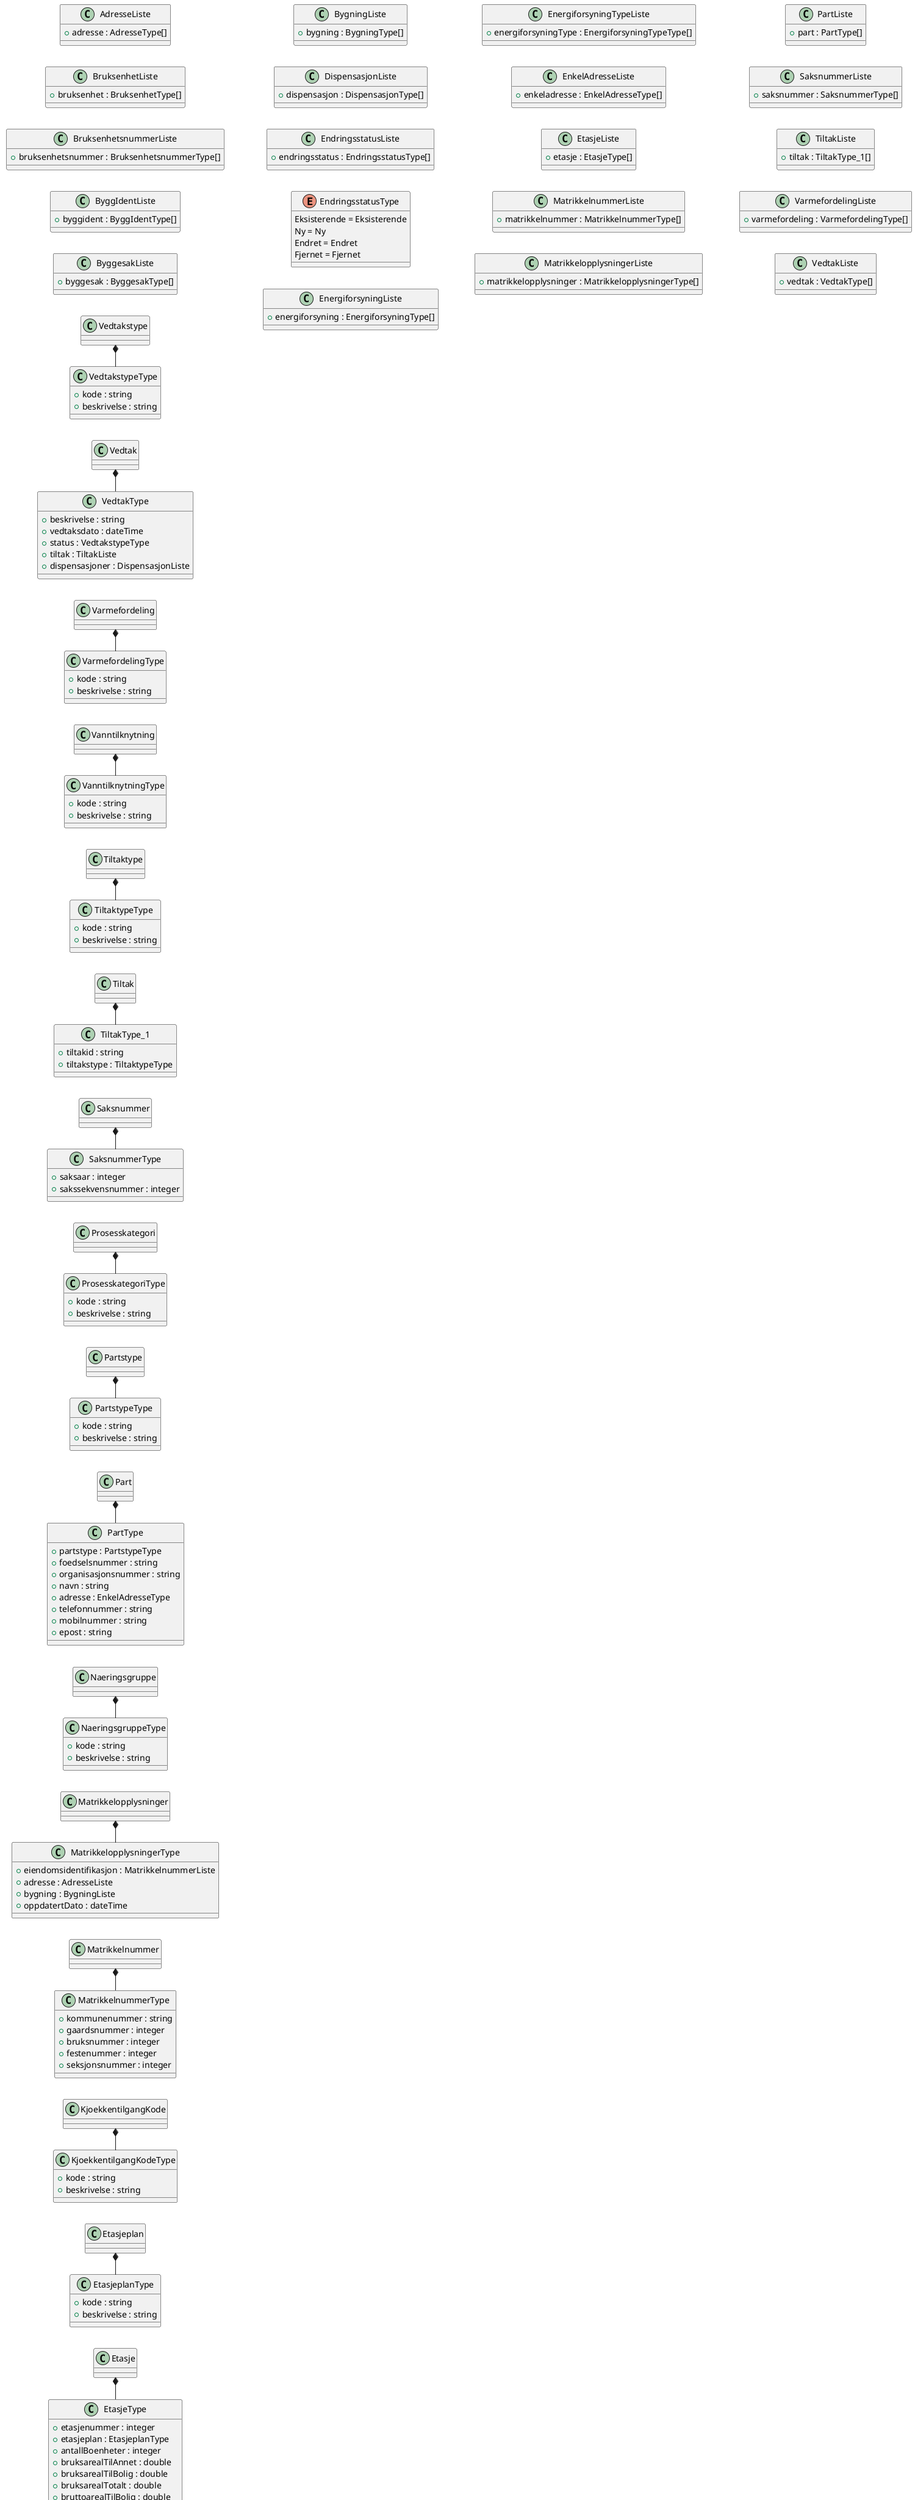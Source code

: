 @startuml
left to right direction
class Adresse {
}
Adresse *- AdresseType
class AdresseListe {
    +adresse : AdresseType[]
}
class AdresseType {
    +adressekode : string
    +adressenavn : string
    +adressenummer : string
    +adressebokstav : string
    +undernummer : string
}
class Avloepstilknytning {
}
Avloepstilknytning *- AvloepstilknytningType
class AvloepstilknytningType {
    +kode : string
    +beskrivelse : string
}
class Bruksenhet {
}
Bruksenhet *- BruksenhetType
class BruksenhetListe {
    +bruksenhet : BruksenhetType[]
}
class BruksenhetType {
    +bruksenhetsnummer : BruksenhetsnummerType
    +bruksenhetstype : BruksenhetstypeKodeType
    +bruksareal : double
    +kjoekkentilgang : KjoekkentilgangKodeType
    +antallRom : integer
    +antallBad : integer
    +antallWC : integer
    +adresse : AdresseType
    +matrikkelnummer : MatrikkelnummerType
    +endring : EndringsstatusType
}
class Bruksenhetsnummer {
}
Bruksenhetsnummer *- BruksenhetsnummerType
class BruksenhetsnummerListe {
    +bruksenhetsnummer : BruksenhetsnummerType[]
}
class BruksenhetsnummerType {
    +etasjeplan : EtasjeplanType
    +etasjenummer : integer
    +loepenummer : integer
}
class BruksenhetstypeKode {
}
BruksenhetstypeKode *- BruksenhetstypeKodeType
class BruksenhetstypeKodeType {
    +kode : string
    +beskrivelse : string
}
class ByggIdent {
}
ByggIdent *- ByggIdentType
class ByggIdentListe {
    +byggident : ByggIdentType[]
}
class ByggIdentType {
    +bygningsnummer : long
    +bygningsloepenummer : integer
}
class Byggesak {
}
Byggesak *- ByggesakType
class ByggesakListe {
    +byggesak : ByggesakType[]
}
class ByggesakType {
    +systemId : string
    +tittel : string
    +saksnummer : SaksnummerType
    +kategori : ProsesskategoriType
    +vedtak : VedtakType
    +ansvarligSoeker : PartType
    +tiltakshaver : PartType
    +matrikkelopplysninger : MatrikkelopplysningerType
    +adresse : string
    +referanseAndreSaker : SaksnummerListe
    +referanseKlagesaker : SaksnummerListe
    +registrertDato : dateTime
    +saksbehandler : string
    +posisjon : Punkt
}
class Bygning {
}
Bygning *- BygningType
class BygningListe {
    +bygning : BygningType[]
}
class BygningType {
    +naeringsgruppe : NaeringsgruppeType
    +bebygdAreal : double
    +bygningstype : BygningstypeType
    +bruksenheter : BruksenhetListe
    +etasjer : EtasjeListe
    +avlop : AvloepstilknytningType
    +energiforsyning : EnergiforsyningType
    +vannforsyning : VanntilknytningType
    +harHeis : boolean
    +endring : EndringsstatusType
    +representasjonsPunkt : Punkt
    +tiltakid : string
    +byggIdent : ByggIdentType
}
class Bygningstype {
}
Bygningstype *- BygningstypeType
class BygningstypeType {
    +kode : string
    +beskrivelse : string
}
class Dispensasjon {
}
Dispensasjon *- DispensasjonType
class DispensasjonListe {
    +dispensasjon : DispensasjonType[]
}
class DispensasjonType {
    +dispensasjonstype : DispensasjonstypeType
    +begrunnelse : string
}
class Dispensasjonstype {
}
Dispensasjonstype *- DispensasjonstypeType
class DispensasjonstypeType {
    +kode : string
    +beskrivelse : string
}
class EndringsstatusListe {
    +endringsstatus : EndringsstatusType[]
}
enum EndringsstatusType {
    Eksisterende = Eksisterende
    Ny = Ny
    Endret = Endret
    Fjernet = Fjernet
}
class Energiforsyning {
}
Energiforsyning *- EnergiforsyningType_1
class EnergiforsyningListe {
    +energiforsyning : EnergiforsyningType[]
}
class EnergiforsyningType {
}
EnergiforsyningType *- EnergiforsyningTypeType
class EnergiforsyningTypeListe {
    +energiforsyningType : EnergiforsyningTypeType[]
}
class EnergiforsyningTypeType {
    +kode : string
    +beskrivelse : string
}
class EnergiforsyningType_1 {
    +varmefordeling : VarmefordelingListe
    +energiforsyning : EnergiforsyningTypeListe
    +relevant : boolean
}
class EnkelAdresse {
}
EnkelAdresse *- EnkelAdresseType
class EnkelAdresseListe {
    +enkeladresse : EnkelAdresseType[]
}
class EnkelAdresseType {
    +adresselinje1 : string
    +adresselinje2 : string
    +adresselinje3 : string
    +postnr : string
    +poststed : string
    +landkode : string
}
class Etasje {
}
Etasje *- EtasjeType
class EtasjeListe {
    +etasje : EtasjeType[]
}
class EtasjeType {
    +etasjenummer : integer
    +etasjeplan : EtasjeplanType
    +antallBoenheter : integer
    +bruksarealTilAnnet : double
    +bruksarealTilBolig : double
    +bruksarealTotalt : double
    +bruttoarealTilBolig : double
    +bruttoarealTotalt : double
    +bruttoarealTilAnnet : double
    +endring : EndringsstatusType
}
class Etasjeplan {
}
Etasjeplan *- EtasjeplanType
class EtasjeplanType {
    +kode : string
    +beskrivelse : string
}
class KjoekkentilgangKode {
}
KjoekkentilgangKode *- KjoekkentilgangKodeType
class KjoekkentilgangKodeType {
    +kode : string
    +beskrivelse : string
}
class Matrikkelnummer {
}
Matrikkelnummer *- MatrikkelnummerType
class MatrikkelnummerListe {
    +matrikkelnummer : MatrikkelnummerType[]
}
class MatrikkelnummerType {
    +kommunenummer : string
    +gaardsnummer : integer
    +bruksnummer : integer
    +festenummer : integer
    +seksjonsnummer : integer
}
class Matrikkelopplysninger {
}
Matrikkelopplysninger *- MatrikkelopplysningerType
class MatrikkelopplysningerListe {
    +matrikkelopplysninger : MatrikkelopplysningerType[]
}
class MatrikkelopplysningerType {
    +eiendomsidentifikasjon : MatrikkelnummerListe
    +adresse : AdresseListe
    +bygning : BygningListe
    +oppdatertDato : dateTime
}
class Naeringsgruppe {
}
Naeringsgruppe *- NaeringsgruppeType
class NaeringsgruppeType {
    +kode : string
    +beskrivelse : string
}
class Part {
}
Part *- PartType
class PartListe {
    +part : PartType[]
}
class PartType {
    +partstype : PartstypeType
    +foedselsnummer : string
    +organisasjonsnummer : string
    +navn : string
    +adresse : EnkelAdresseType
    +telefonnummer : string
    +mobilnummer : string
    +epost : string
}
class Partstype {
}
Partstype *- PartstypeType
class PartstypeType {
    +kode : string
    +beskrivelse : string
}
class Prosesskategori {
}
Prosesskategori *- ProsesskategoriType
class ProsesskategoriType {
    +kode : string
    +beskrivelse : string
}
class Saksnummer {
}
Saksnummer *- SaksnummerType
class SaksnummerListe {
    +saksnummer : SaksnummerType[]
}
class SaksnummerType {
    +saksaar : integer
    +sakssekvensnummer : integer
}
class Tiltak {
}
Tiltak *- TiltakType_1
class TiltakListe {
    +tiltak : TiltakType_1[]
}
class TiltakType_1 {
    +tiltakid : string
    +tiltakstype : TiltaktypeType
}
class Tiltaktype {
}
Tiltaktype *- TiltaktypeType
class TiltaktypeType {
    +kode : string
    +beskrivelse : string
}
class Vanntilknytning {
}
Vanntilknytning *- VanntilknytningType
class VanntilknytningType {
    +kode : string
    +beskrivelse : string
}
class Varmefordeling {
}
Varmefordeling *- VarmefordelingType
class VarmefordelingListe {
    +varmefordeling : VarmefordelingType[]
}
class VarmefordelingType {
    +kode : string
    +beskrivelse : string
}
class Vedtak {
}
Vedtak *- VedtakType
class VedtakListe {
    +vedtak : VedtakType[]
}
class VedtakType {
    +beskrivelse : string
    +vedtaksdato : dateTime
    +status : VedtakstypeType
    +tiltak : TiltakListe
    +dispensasjoner : DispensasjonListe
}
class Vedtakstype {
}
Vedtakstype *- VedtakstypeType
class VedtakstypeType {
    +kode : string
    +beskrivelse : string
}

@enduml
